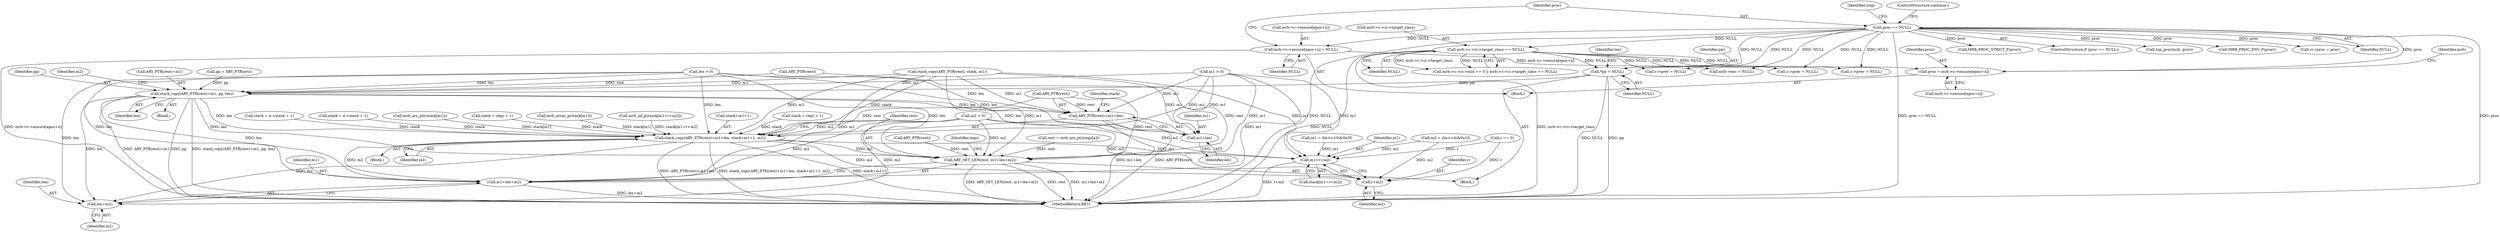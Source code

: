 digraph "0_mruby_1905091634a6a2925c911484434448e568330626@pointer" {
"1002925" [label="(Call,*pp = NULL)"];
"1001321" [label="(Call,proc == NULL)"];
"1001298" [label="(Call,proc = mrb->c->ensure[epos+n])"];
"1001309" [label="(Call,mrb->c->ensure[epos+n] = NULL)"];
"1002843" [label="(Call,mrb->c->ci->target_class == NULL)"];
"1002988" [label="(Call,stack_copy(ARY_PTR(rest)+m1, pp, len))"];
"1003000" [label="(Call,stack_copy(ARY_PTR(rest)+m1+len, stack+m1+1, m2))"];
"1003013" [label="(Call,ARY_SET_LEN(rest, m1+len+m2))"];
"1003015" [label="(Call,m1+len+m2)"];
"1003017" [label="(Call,len+m2)"];
"1003028" [label="(Call,m1+r+m2)"];
"1003030" [label="(Call,r+m2)"];
"1003001" [label="(Call,ARY_PTR(rest)+m1+len)"];
"1003004" [label="(Call,m1+len)"];
"1003015" [label="(Call,m1+len+m2)"];
"1003016" [label="(Identifier,m1)"];
"1003006" [label="(Identifier,len)"];
"1003013" [label="(Call,ARY_SET_LEN(rest, m1+len+m2))"];
"1002979" [label="(Call,ARY_PTR(rest))"];
"1004857" [label="(Call,stack = e->stack + 1)"];
"1001313" [label="(Identifier,mrb)"];
"1003022" [label="(Identifier,regs)"];
"1004081" [label="(Call,MRB_PROC_STRICT_P(proc))"];
"1001322" [label="(Identifier,proc)"];
"1002900" [label="(Call,stack = e->stack + 1)"];
"1001320" [label="(ControlStructure,if (proc == NULL))"];
"1002996" [label="(Call,m2 > 0)"];
"1003031" [label="(Identifier,r)"];
"1002988" [label="(Call,stack_copy(ARY_PTR(rest)+m1, pp, len))"];
"1002927" [label="(Identifier,NULL)"];
"1002994" [label="(Identifier,len)"];
"1003002" [label="(Call,ARY_PTR(rest))"];
"1004813" [label="(Call,stack = regs + 1)"];
"1002843" [label="(Call,mrb->c->ci->target_class == NULL)"];
"1002844" [label="(Call,mrb->c->ci->target_class)"];
"1004260" [label="(Call,mrb->exc = NULL)"];
"1002987" [label="(Block,)"];
"1001326" [label="(Identifier,irep)"];
"1002978" [label="(Call,stack_copy(ARY_PTR(rest), stack, m1))"];
"1002999" [label="(Block,)"];
"1003014" [label="(Identifier,rest)"];
"1002800" [label="(Call,m1 = (bx>>10)&0x3f)"];
"1003000" [label="(Call,stack_copy(ARY_PTR(rest)+m1+len, stack+m1+1, m2))"];
"1004059" [label="(Call,c->prev = NULL)"];
"1002816" [label="(Call,m2 = (bx>>4)&0x1f)"];
"1003030" [label="(Call,r+m2)"];
"1003019" [label="(Identifier,m2)"];
"1002974" [label="(Call,m1 > 0)"];
"1002946" [label="(Call,pp = ARY_PTR(ary))"];
"1002908" [label="(Call,r == 0)"];
"1002990" [label="(Call,ARY_PTR(rest))"];
"1001310" [label="(Call,mrb->c->ensure[epos+n])"];
"1002851" [label="(Identifier,NULL)"];
"1005666" [label="(MethodReturn,RET)"];
"1003005" [label="(Identifier,m1)"];
"1002942" [label="(Call,mrb_ary_ptr(stack[m1]))"];
"1002869" [label="(Call,stack = regs + 1)"];
"1002833" [label="(Call,mrb->c->ci->mid == 0 || mrb->c->ci->target_class == NULL)"];
"1002993" [label="(Identifier,pp)"];
"1003008" [label="(Identifier,stack)"];
"1001297" [label="(Block,)"];
"1001324" [label="(ControlStructure,continue;)"];
"1003032" [label="(Identifier,m2)"];
"1003001" [label="(Call,ARY_PTR(rest)+m1+len)"];
"1003916" [label="(Call,top_proc(mrb, proc))"];
"1002934" [label="(Call,mrb_array_p(stack[m1]))"];
"1003770" [label="(Call,c->prev = NULL)"];
"1002925" [label="(Call,*pp = NULL)"];
"1003004" [label="(Call,m1+len)"];
"1003026" [label="(Call,stack[m1+r+m2])"];
"1001298" [label="(Call,proc = mrb->c->ensure[epos+n])"];
"1002997" [label="(Identifier,m2)"];
"1002923" [label="(Block,)"];
"1001321" [label="(Call,proc == NULL)"];
"1003012" [label="(Identifier,m2)"];
"1004865" [label="(Call,mrb_nil_p(stack[m1+r+m2]))"];
"1003900" [label="(Call,MRB_PROC_ENV_P(proc))"];
"1001351" [label="(Call,ci->proc = proc)"];
"1003029" [label="(Identifier,m1)"];
"1002931" [label="(Identifier,len)"];
"1002967" [label="(Call,rest = mrb_ary_ptr(regs[a]))"];
"1001299" [label="(Identifier,proc)"];
"1003017" [label="(Call,len+m2)"];
"1004192" [label="(Call,c->prev = NULL)"];
"1002989" [label="(Call,ARY_PTR(rest)+m1)"];
"1002926" [label="(Identifier,pp)"];
"1003018" [label="(Identifier,len)"];
"1001309" [label="(Call,mrb->c->ensure[epos+n] = NULL)"];
"1001300" [label="(Call,mrb->c->ensure[epos+n])"];
"1003028" [label="(Call,m1+r+m2)"];
"1001319" [label="(Identifier,NULL)"];
"1003007" [label="(Call,stack+m1+1)"];
"1001323" [label="(Identifier,NULL)"];
"1002984" [label="(Call,len > 0)"];
"1002925" -> "1002923"  [label="AST: "];
"1002925" -> "1002927"  [label="CFG: "];
"1002926" -> "1002925"  [label="AST: "];
"1002927" -> "1002925"  [label="AST: "];
"1002931" -> "1002925"  [label="CFG: "];
"1002925" -> "1005666"  [label="DDG: pp"];
"1002925" -> "1005666"  [label="DDG: NULL"];
"1001321" -> "1002925"  [label="DDG: NULL"];
"1002843" -> "1002925"  [label="DDG: NULL"];
"1002925" -> "1002988"  [label="DDG: pp"];
"1001321" -> "1001320"  [label="AST: "];
"1001321" -> "1001323"  [label="CFG: "];
"1001322" -> "1001321"  [label="AST: "];
"1001323" -> "1001321"  [label="AST: "];
"1001324" -> "1001321"  [label="CFG: "];
"1001326" -> "1001321"  [label="CFG: "];
"1001321" -> "1005666"  [label="DDG: proc == NULL"];
"1001321" -> "1005666"  [label="DDG: proc"];
"1001321" -> "1005666"  [label="DDG: NULL"];
"1001321" -> "1001309"  [label="DDG: NULL"];
"1001298" -> "1001321"  [label="DDG: proc"];
"1001321" -> "1001351"  [label="DDG: proc"];
"1001321" -> "1002843"  [label="DDG: NULL"];
"1001321" -> "1003770"  [label="DDG: NULL"];
"1001321" -> "1003900"  [label="DDG: proc"];
"1001321" -> "1003916"  [label="DDG: proc"];
"1001321" -> "1004059"  [label="DDG: NULL"];
"1001321" -> "1004081"  [label="DDG: proc"];
"1001321" -> "1004192"  [label="DDG: NULL"];
"1001321" -> "1004260"  [label="DDG: NULL"];
"1001298" -> "1001297"  [label="AST: "];
"1001298" -> "1001300"  [label="CFG: "];
"1001299" -> "1001298"  [label="AST: "];
"1001300" -> "1001298"  [label="AST: "];
"1001313" -> "1001298"  [label="CFG: "];
"1001309" -> "1001298"  [label="DDG: mrb->c->ensure[epos+n]"];
"1001309" -> "1001297"  [label="AST: "];
"1001309" -> "1001319"  [label="CFG: "];
"1001310" -> "1001309"  [label="AST: "];
"1001319" -> "1001309"  [label="AST: "];
"1001322" -> "1001309"  [label="CFG: "];
"1001309" -> "1005666"  [label="DDG: mrb->c->ensure[epos+n]"];
"1002843" -> "1002833"  [label="AST: "];
"1002843" -> "1002851"  [label="CFG: "];
"1002844" -> "1002843"  [label="AST: "];
"1002851" -> "1002843"  [label="AST: "];
"1002833" -> "1002843"  [label="CFG: "];
"1002843" -> "1005666"  [label="DDG: mrb->c->ci->target_class"];
"1002843" -> "1005666"  [label="DDG: NULL"];
"1002843" -> "1002833"  [label="DDG: mrb->c->ci->target_class"];
"1002843" -> "1002833"  [label="DDG: NULL"];
"1002843" -> "1003770"  [label="DDG: NULL"];
"1002843" -> "1004059"  [label="DDG: NULL"];
"1002843" -> "1004192"  [label="DDG: NULL"];
"1002843" -> "1004260"  [label="DDG: NULL"];
"1002988" -> "1002987"  [label="AST: "];
"1002988" -> "1002994"  [label="CFG: "];
"1002989" -> "1002988"  [label="AST: "];
"1002993" -> "1002988"  [label="AST: "];
"1002994" -> "1002988"  [label="AST: "];
"1002997" -> "1002988"  [label="CFG: "];
"1002988" -> "1005666"  [label="DDG: pp"];
"1002988" -> "1005666"  [label="DDG: stack_copy(ARY_PTR(rest)+m1, pp, len)"];
"1002988" -> "1005666"  [label="DDG: ARY_PTR(rest)+m1"];
"1002990" -> "1002988"  [label="DDG: rest"];
"1002978" -> "1002988"  [label="DDG: m1"];
"1002974" -> "1002988"  [label="DDG: m1"];
"1002946" -> "1002988"  [label="DDG: pp"];
"1002984" -> "1002988"  [label="DDG: len"];
"1002988" -> "1003000"  [label="DDG: len"];
"1002988" -> "1003001"  [label="DDG: len"];
"1002988" -> "1003004"  [label="DDG: len"];
"1002988" -> "1003013"  [label="DDG: len"];
"1002988" -> "1003015"  [label="DDG: len"];
"1002988" -> "1003017"  [label="DDG: len"];
"1003000" -> "1002999"  [label="AST: "];
"1003000" -> "1003012"  [label="CFG: "];
"1003001" -> "1003000"  [label="AST: "];
"1003007" -> "1003000"  [label="AST: "];
"1003012" -> "1003000"  [label="AST: "];
"1003014" -> "1003000"  [label="CFG: "];
"1003000" -> "1005666"  [label="DDG: stack_copy(ARY_PTR(rest)+m1+len, stack+m1+1, m2)"];
"1003000" -> "1005666"  [label="DDG: stack+m1+1"];
"1003000" -> "1005666"  [label="DDG: ARY_PTR(rest)+m1+len"];
"1003002" -> "1003000"  [label="DDG: rest"];
"1002978" -> "1003000"  [label="DDG: m1"];
"1002978" -> "1003000"  [label="DDG: stack"];
"1002974" -> "1003000"  [label="DDG: m1"];
"1002984" -> "1003000"  [label="DDG: len"];
"1002934" -> "1003000"  [label="DDG: stack[m1]"];
"1002900" -> "1003000"  [label="DDG: stack"];
"1002942" -> "1003000"  [label="DDG: stack[m1]"];
"1002869" -> "1003000"  [label="DDG: stack"];
"1004813" -> "1003000"  [label="DDG: stack"];
"1004865" -> "1003000"  [label="DDG: stack[m1+r+m2]"];
"1004857" -> "1003000"  [label="DDG: stack"];
"1002996" -> "1003000"  [label="DDG: m2"];
"1003000" -> "1003013"  [label="DDG: m2"];
"1003000" -> "1003015"  [label="DDG: m2"];
"1003000" -> "1003017"  [label="DDG: m2"];
"1003000" -> "1003028"  [label="DDG: m2"];
"1003000" -> "1003030"  [label="DDG: m2"];
"1003013" -> "1002923"  [label="AST: "];
"1003013" -> "1003015"  [label="CFG: "];
"1003014" -> "1003013"  [label="AST: "];
"1003015" -> "1003013"  [label="AST: "];
"1003022" -> "1003013"  [label="CFG: "];
"1003013" -> "1005666"  [label="DDG: ARY_SET_LEN(rest, m1+len+m2)"];
"1003013" -> "1005666"  [label="DDG: rest"];
"1003013" -> "1005666"  [label="DDG: m1+len+m2"];
"1002979" -> "1003013"  [label="DDG: rest"];
"1002990" -> "1003013"  [label="DDG: rest"];
"1003002" -> "1003013"  [label="DDG: rest"];
"1002967" -> "1003013"  [label="DDG: rest"];
"1002974" -> "1003013"  [label="DDG: m1"];
"1002978" -> "1003013"  [label="DDG: m1"];
"1002984" -> "1003013"  [label="DDG: len"];
"1002996" -> "1003013"  [label="DDG: m2"];
"1003015" -> "1003017"  [label="CFG: "];
"1003016" -> "1003015"  [label="AST: "];
"1003017" -> "1003015"  [label="AST: "];
"1003015" -> "1005666"  [label="DDG: len+m2"];
"1002974" -> "1003015"  [label="DDG: m1"];
"1002978" -> "1003015"  [label="DDG: m1"];
"1002984" -> "1003015"  [label="DDG: len"];
"1002996" -> "1003015"  [label="DDG: m2"];
"1003017" -> "1003019"  [label="CFG: "];
"1003018" -> "1003017"  [label="AST: "];
"1003019" -> "1003017"  [label="AST: "];
"1002984" -> "1003017"  [label="DDG: len"];
"1002996" -> "1003017"  [label="DDG: m2"];
"1003028" -> "1003026"  [label="AST: "];
"1003028" -> "1003030"  [label="CFG: "];
"1003029" -> "1003028"  [label="AST: "];
"1003030" -> "1003028"  [label="AST: "];
"1003026" -> "1003028"  [label="CFG: "];
"1003028" -> "1005666"  [label="DDG: r+m2"];
"1002800" -> "1003028"  [label="DDG: m1"];
"1002974" -> "1003028"  [label="DDG: m1"];
"1002978" -> "1003028"  [label="DDG: m1"];
"1002908" -> "1003028"  [label="DDG: r"];
"1002816" -> "1003028"  [label="DDG: m2"];
"1002996" -> "1003028"  [label="DDG: m2"];
"1003030" -> "1003032"  [label="CFG: "];
"1003031" -> "1003030"  [label="AST: "];
"1003032" -> "1003030"  [label="AST: "];
"1002908" -> "1003030"  [label="DDG: r"];
"1002816" -> "1003030"  [label="DDG: m2"];
"1002996" -> "1003030"  [label="DDG: m2"];
"1003001" -> "1003004"  [label="CFG: "];
"1003002" -> "1003001"  [label="AST: "];
"1003004" -> "1003001"  [label="AST: "];
"1003008" -> "1003001"  [label="CFG: "];
"1003001" -> "1005666"  [label="DDG: m1+len"];
"1003001" -> "1005666"  [label="DDG: ARY_PTR(rest)"];
"1003002" -> "1003001"  [label="DDG: rest"];
"1002978" -> "1003001"  [label="DDG: m1"];
"1002974" -> "1003001"  [label="DDG: m1"];
"1002984" -> "1003001"  [label="DDG: len"];
"1003004" -> "1003006"  [label="CFG: "];
"1003005" -> "1003004"  [label="AST: "];
"1003006" -> "1003004"  [label="AST: "];
"1002978" -> "1003004"  [label="DDG: m1"];
"1002974" -> "1003004"  [label="DDG: m1"];
"1002984" -> "1003004"  [label="DDG: len"];
}
